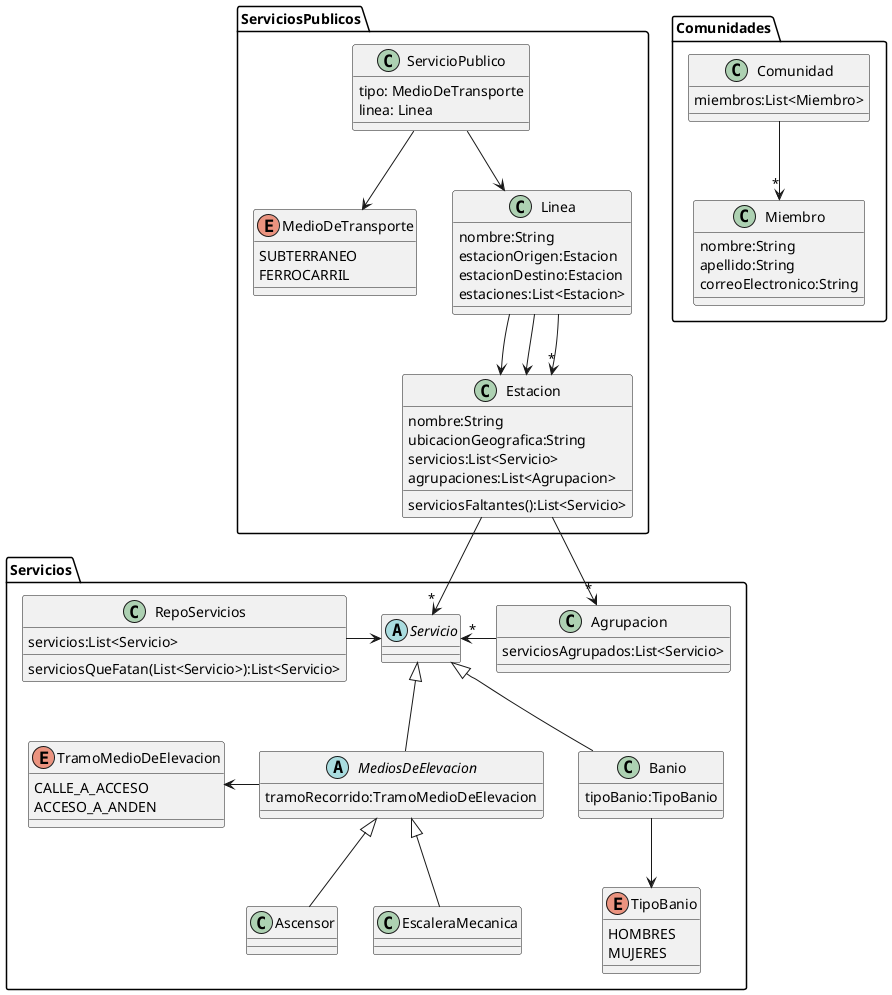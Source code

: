 @startuml
'https://plantuml.com/class-diagram

package ServiciosPublicos{
    class ServicioPublico{
        tipo: MedioDeTransporte
        linea: Linea
    }
    enum MedioDeTransporte{
        SUBTERRANEO
        FERROCARRIL
    }
    class Linea{
        nombre:String
        estacionOrigen:Estacion
        estacionDestino:Estacion
        estaciones:List<Estacion>
    }

    class Estacion{
        nombre:String
        ubicacionGeografica:String
        servicios:List<Servicio>
        agrupaciones:List<Agrupacion>
        serviciosFaltantes():List<Servicio>
    }
    Linea --> Estacion
    Linea --> Estacion
    Linea -->"*" Estacion
    ServicioPublico --> MedioDeTransporte
    ServicioPublico --> Linea
}


package Servicios {
  class RepoServicios{
      servicios:List<Servicio>
      serviciosQueFatan(List<Servicio>):List<Servicio>
  }
  class Agrupacion{
      serviciosAgrupados:List<Servicio>
  }
  abstract class Servicio{
  }

  abstract class MediosDeElevacion{
    tramoRecorrido:TramoMedioDeElevacion
  }

  enum TramoMedioDeElevacion{
    CALLE_A_ACCESO
    ACCESO_A_ANDEN
  }

  class Ascensor{
  }

  class EscaleraMecanica{
  }

  class Banio{
    tipoBanio:TipoBanio
  }

  enum TipoBanio{
    HOMBRES
    MUJERES
  }

'Relaciones de servicios
    RepoServicios -right-> Servicio
    Estacion -->"*" Servicio
    Estacion -->"*" Agrupacion
    Agrupacion -left->"*" Servicio
    MediosDeElevacion -up-|> Servicio
    MediosDeElevacion -left-> TramoMedioDeElevacion
    Ascensor -up-|> MediosDeElevacion
    EscaleraMecanica -up-|> MediosDeElevacion
    Banio -up-|> Servicio
    Banio -down-> TipoBanio
}

package Comunidades{
    class Comunidad{
        miembros:List<Miembro>
    }
    class Miembro{
        nombre:String
        apellido:String
        correoElectronico:String
    }
    Comunidad -down->"*" Miembro
}







@enduml